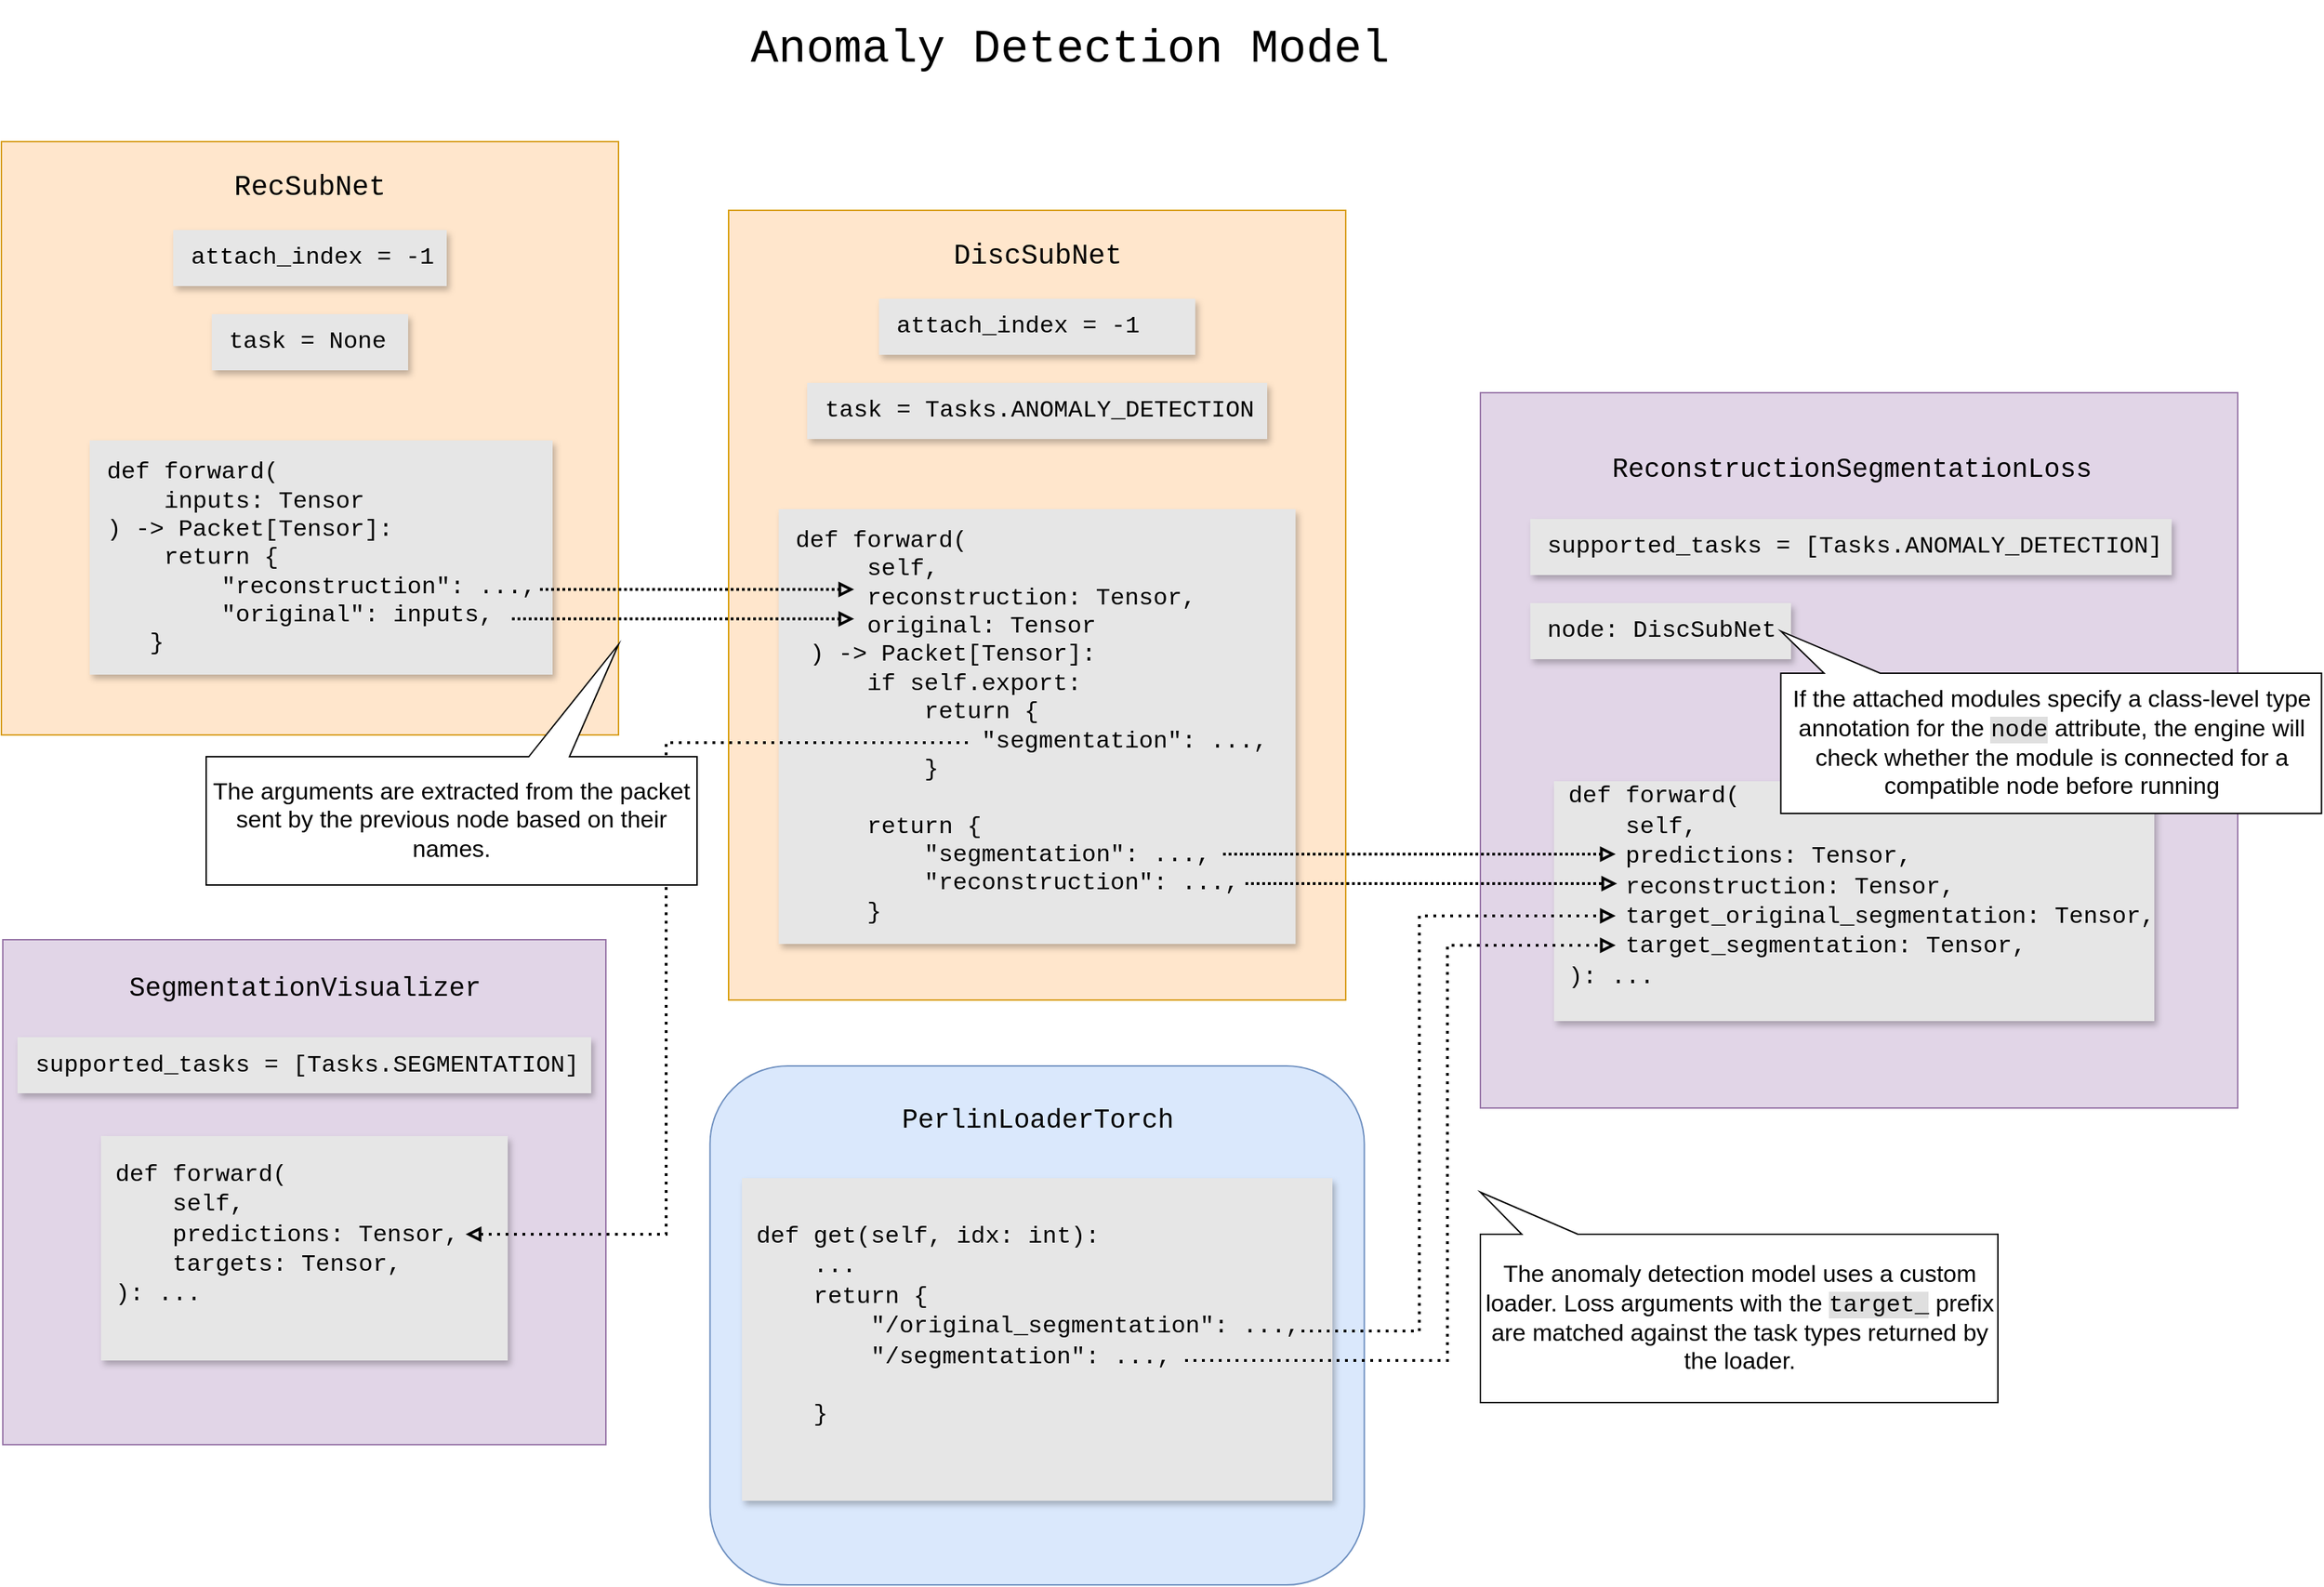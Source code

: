 <mxfile version="28.1.2">
  <diagram name="Page-1" id="Zw9uV29fOMbzmkmFfnGz">
    <mxGraphModel dx="3006" dy="3764" grid="1" gridSize="10" guides="1" tooltips="1" connect="1" arrows="1" fold="1" page="1" pageScale="1" pageWidth="850" pageHeight="1100" math="0" shadow="0">
      <root>
        <mxCell id="0" />
        <mxCell id="1" parent="0" />
        <mxCell id="Mzz-BDC9I92ozBuERBgb-29" value="" style="rounded=0;whiteSpace=wrap;html=1;fillColor=#e1d5e7;strokeColor=#9673a6;" vertex="1" parent="1">
          <mxGeometry x="-310" y="-1340" width="430" height="360" as="geometry" />
        </mxCell>
        <mxCell id="Mzz-BDC9I92ozBuERBgb-30" value="&lt;font face=&quot;Courier New&quot; style=&quot;font-size: 19px;&quot;&gt;SegmentationVisualizer&lt;/font&gt;" style="text;html=1;align=center;verticalAlign=middle;whiteSpace=wrap;rounded=0;" vertex="1" parent="1">
          <mxGeometry x="-217.5" y="-1320" width="245" height="30" as="geometry" />
        </mxCell>
        <mxCell id="Mzz-BDC9I92ozBuERBgb-31" value="&lt;div&gt;&lt;font face=&quot;Courier New&quot;&gt;&amp;nbsp;def forward(&lt;/font&gt;&lt;/div&gt;&lt;div&gt;&lt;font face=&quot;Courier New&quot;&gt;&amp;nbsp; &amp;nbsp; &amp;nbsp;self,&lt;/font&gt;&lt;/div&gt;&lt;div&gt;&lt;font face=&quot;Courier New&quot;&gt;&amp;nbsp; &amp;nbsp; &amp;nbsp;predictions: Tensor,&lt;/font&gt;&lt;/div&gt;&lt;div&gt;&lt;font face=&quot;Courier New&quot;&gt;&amp;nbsp; &amp;nbsp; &amp;nbsp;targets: Tensor,&lt;/font&gt;&lt;/div&gt;&lt;div&gt;&lt;font face=&quot;Courier New&quot;&gt;&amp;nbsp;): ...&lt;/font&gt;&lt;/div&gt;&lt;div&gt;&lt;br&gt;&lt;/div&gt;" style="text;html=1;align=left;verticalAlign=middle;whiteSpace=wrap;rounded=0;labelBackgroundColor=none;spacing=0;labelBorderColor=none;textShadow=0;fontSize=17;fillColor=#E6E6E6;shadow=1;" vertex="1" parent="1">
          <mxGeometry x="-240" y="-1200" width="290" height="160" as="geometry" />
        </mxCell>
        <mxCell id="Mzz-BDC9I92ozBuERBgb-32" value="&amp;nbsp;supported_tasks = [Tasks.SEGMENTATION]" style="text;html=1;align=left;verticalAlign=middle;whiteSpace=wrap;rounded=0;fontSize=17;fontFamily=Courier New;textShadow=0;fillColor=#E6E6E6;shadow=1;" vertex="1" parent="1">
          <mxGeometry x="-299.5" y="-1270.5" width="409" height="40" as="geometry" />
        </mxCell>
        <mxCell id="Mzz-BDC9I92ozBuERBgb-45" value="" style="rounded=0;whiteSpace=wrap;html=1;fillColor=#e1d5e7;strokeColor=#9673a6;" vertex="1" parent="1">
          <mxGeometry x="743.5" y="-1730" width="540" height="510" as="geometry" />
        </mxCell>
        <mxCell id="Mzz-BDC9I92ozBuERBgb-46" value="&lt;font face=&quot;Courier New&quot; style=&quot;font-size: 19px;&quot;&gt;ReconstructionSegmentationLoss&lt;/font&gt;" style="text;html=1;align=center;verticalAlign=middle;whiteSpace=wrap;rounded=0;" vertex="1" parent="1">
          <mxGeometry x="810.5" y="-1690" width="394.5" height="30" as="geometry" />
        </mxCell>
        <mxCell id="Mzz-BDC9I92ozBuERBgb-47" value="&lt;div&gt;&lt;font face=&quot;Courier New&quot;&gt;&amp;nbsp;def forward(&lt;/font&gt;&lt;/div&gt;&lt;div&gt;&lt;font face=&quot;Courier New&quot;&gt;&amp;nbsp; &amp;nbsp; &amp;nbsp;self,&lt;/font&gt;&lt;/div&gt;&lt;div&gt;&lt;font face=&quot;Courier New&quot;&gt;&amp;nbsp; &amp;nbsp; &amp;nbsp;predictions: Tensor,&lt;/font&gt;&lt;/div&gt;&lt;div&gt;&lt;font face=&quot;Courier New&quot;&gt;&amp;nbsp; &amp;nbsp; &amp;nbsp;reconstruction: Tensor,&lt;/font&gt;&lt;/div&gt;&lt;div&gt;&lt;font face=&quot;Courier New&quot;&gt;&amp;nbsp; &amp;nbsp; &amp;nbsp;target_original_segmentation: Tensor,&lt;/font&gt;&lt;/div&gt;&lt;div&gt;&lt;font face=&quot;Courier New&quot;&gt;&amp;nbsp; &amp;nbsp; &amp;nbsp;target_segmentation: Tensor,&lt;/font&gt;&lt;/div&gt;&lt;div&gt;&lt;font face=&quot;Courier New&quot;&gt;&amp;nbsp;): ...&lt;/font&gt;&lt;/div&gt;&lt;div&gt;&lt;br&gt;&lt;/div&gt;" style="text;html=1;align=left;verticalAlign=middle;whiteSpace=wrap;rounded=0;labelBackgroundColor=light-dark(#E6E6E6,#515151);spacing=0;labelBorderColor=none;textShadow=1;fontSize=17;" vertex="1" parent="1">
          <mxGeometry x="796" y="-1466" width="444" height="195.5" as="geometry" />
        </mxCell>
        <mxCell id="Mzz-BDC9I92ozBuERBgb-53" value="&amp;nbsp;supported_tasks = [Tasks.ANOMALY_DETECTION]" style="text;html=1;align=left;verticalAlign=middle;whiteSpace=wrap;rounded=0;fontSize=17;fontFamily=Courier New;textShadow=0;fillColor=#E6E6E6;shadow=1;" vertex="1" parent="1">
          <mxGeometry x="779.12" y="-1640" width="457.25" height="40" as="geometry" />
        </mxCell>
        <mxCell id="Mzz-BDC9I92ozBuERBgb-56" value="" style="group" vertex="1" connectable="0" parent="1">
          <mxGeometry x="207.5" y="-1860" width="440" height="563" as="geometry" />
        </mxCell>
        <mxCell id="Mzz-BDC9I92ozBuERBgb-2" value="" style="rounded=0;whiteSpace=wrap;html=1;fillColor=#ffe6cc;strokeColor=#d79b00;" vertex="1" parent="Mzz-BDC9I92ozBuERBgb-56">
          <mxGeometry width="440" height="563" as="geometry" />
        </mxCell>
        <mxCell id="Mzz-BDC9I92ozBuERBgb-10" value="&lt;font face=&quot;Courier New&quot;&gt;DiscSubNet&lt;/font&gt;" style="text;html=1;align=center;verticalAlign=middle;whiteSpace=wrap;rounded=0;fontSize=20;" vertex="1" parent="Mzz-BDC9I92ozBuERBgb-56">
          <mxGeometry x="140" y="16" width="160" height="30" as="geometry" />
        </mxCell>
        <mxCell id="Mzz-BDC9I92ozBuERBgb-12" value="&lt;div&gt;&amp;nbsp;def forward(&lt;/div&gt;&lt;div&gt;&amp;nbsp; &amp;nbsp; &amp;nbsp; self,&lt;/div&gt;&lt;div&gt;&amp;nbsp; &amp;nbsp; &amp;nbsp; reconstruction: Tensor,&lt;/div&gt;&lt;div&gt;&amp;nbsp; &amp;nbsp; &amp;nbsp; original: Tensor&lt;/div&gt;&lt;div&gt;&amp;nbsp; ) -&amp;gt; Packet[Tensor]:&lt;/div&gt;&lt;div&gt;&amp;nbsp; &amp;nbsp; &amp;nbsp;&amp;nbsp;&lt;span style=&quot;background-color: transparent;&quot;&gt;if self.export:&lt;/span&gt;&lt;/div&gt;&lt;div&gt;&amp;nbsp; &amp;nbsp; &amp;nbsp; &amp;nbsp; &amp;nbsp; return {&lt;/div&gt;&lt;div&gt;&amp;nbsp; &amp;nbsp; &amp;nbsp; &amp;nbsp; &amp;nbsp; &amp;nbsp; &amp;nbsp; &quot;segmentation&quot;: ...,&lt;/div&gt;&lt;div&gt;&amp;nbsp; &amp;nbsp; &amp;nbsp; &amp;nbsp; &amp;nbsp; }&lt;/div&gt;&lt;div&gt;&lt;br&gt;&lt;/div&gt;&lt;div&gt;&amp;nbsp; &amp;nbsp; &amp;nbsp; return {&lt;/div&gt;&lt;div&gt;&amp;nbsp;&lt;span style=&quot;background-color: transparent; color: light-dark(rgb(0, 0, 0), rgb(255, 255, 255));&quot;&gt;&amp;nbsp; &amp;nbsp; &amp;nbsp; &amp;nbsp; &amp;nbsp;&quot;segmentation&quot;: ...,&lt;/span&gt;&lt;/div&gt;&lt;div&gt;&amp;nbsp; &amp;nbsp; &amp;nbsp; &amp;nbsp; &amp;nbsp; &quot;reconstruction&quot;: ...,&amp;nbsp;&lt;span style=&quot;background-color: transparent; color: light-dark(rgb(0, 0, 0), rgb(255, 255, 255));&quot;&gt;&lt;/span&gt;&lt;/div&gt;&lt;div&gt;&amp;nbsp; &amp;nbsp; &amp;nbsp; }&lt;/div&gt;" style="text;html=1;align=left;verticalAlign=middle;whiteSpace=wrap;rounded=0;fontSize=17;fontFamily=Courier New;textShadow=0;fillColor=#E6E6E6;shadow=1;" vertex="1" parent="Mzz-BDC9I92ozBuERBgb-56">
          <mxGeometry x="35.75" y="213" width="368.5" height="310" as="geometry" />
        </mxCell>
        <mxCell id="Mzz-BDC9I92ozBuERBgb-17" value="&amp;nbsp;attach_index = -1" style="text;html=1;align=left;verticalAlign=middle;whiteSpace=wrap;rounded=0;fontSize=17;fontFamily=Courier New;textShadow=0;fillColor=#E6E6E6;shadow=1;" vertex="1" parent="Mzz-BDC9I92ozBuERBgb-56">
          <mxGeometry x="107.25" y="63" width="225.5" height="40" as="geometry" />
        </mxCell>
        <mxCell id="Mzz-BDC9I92ozBuERBgb-28" value="&amp;nbsp;task = Tasks.ANOMALY_DETECTION" style="text;html=1;align=left;verticalAlign=middle;whiteSpace=wrap;rounded=0;fontSize=17;fontFamily=Courier New;textShadow=0;fillColor=#E6E6E6;shadow=1;" vertex="1" parent="Mzz-BDC9I92ozBuERBgb-56">
          <mxGeometry x="56" y="123" width="328" height="40" as="geometry" />
        </mxCell>
        <mxCell id="Mzz-BDC9I92ozBuERBgb-57" value="" style="group" vertex="1" connectable="0" parent="1">
          <mxGeometry x="-311" y="-1909" width="440" height="423" as="geometry" />
        </mxCell>
        <mxCell id="Mzz-BDC9I92ozBuERBgb-3" value="" style="rounded=0;whiteSpace=wrap;html=1;fillColor=#ffe6cc;strokeColor=#d79b00;" vertex="1" parent="Mzz-BDC9I92ozBuERBgb-57">
          <mxGeometry width="440" height="423" as="geometry" />
        </mxCell>
        <mxCell id="Mzz-BDC9I92ozBuERBgb-4" value="&lt;font face=&quot;Courier New&quot;&gt;RecSubNet&lt;/font&gt;" style="text;html=1;align=center;verticalAlign=middle;whiteSpace=wrap;rounded=0;fontSize=20;" vertex="1" parent="Mzz-BDC9I92ozBuERBgb-57">
          <mxGeometry x="100" y="6" width="240" height="50" as="geometry" />
        </mxCell>
        <mxCell id="Mzz-BDC9I92ozBuERBgb-6" value="&amp;nbsp;def forward(&lt;div&gt;&amp;nbsp; &amp;nbsp; &amp;nbsp;inputs: Tensor&lt;/div&gt;&lt;div&gt;&amp;nbsp;) -&amp;gt; Packet[Tensor]:&lt;div&gt;&lt;span style=&quot;background-color: transparent;&quot;&gt;&amp;nbsp; &amp;nbsp; &amp;nbsp;return {&lt;/span&gt;&lt;/div&gt;&lt;div&gt;&amp;nbsp; &amp;nbsp; &amp;nbsp; &amp;nbsp; &amp;nbsp;&quot;reconstruction&quot;: ...,&lt;/div&gt;&lt;div&gt;&amp;nbsp; &amp;nbsp; &amp;nbsp; &amp;nbsp; &amp;nbsp;&quot;original&quot;: inputs,&lt;/div&gt;&lt;div&gt;&amp;nbsp; &amp;nbsp; }&lt;/div&gt;&lt;/div&gt;" style="text;html=1;align=left;verticalAlign=middle;whiteSpace=wrap;rounded=0;fontSize=17;fontFamily=Courier New;textShadow=0;fillColor=#E6E6E6;shadow=1;" vertex="1" parent="Mzz-BDC9I92ozBuERBgb-57">
          <mxGeometry x="63" y="213" width="330" height="167" as="geometry" />
        </mxCell>
        <mxCell id="Mzz-BDC9I92ozBuERBgb-9" value="&amp;nbsp;attach_index = -1" style="text;html=1;align=left;verticalAlign=middle;whiteSpace=wrap;rounded=0;fontSize=17;fontFamily=Courier New;textShadow=0;fillColor=#E6E6E6;shadow=1;" vertex="1" parent="Mzz-BDC9I92ozBuERBgb-57">
          <mxGeometry x="122.5" y="63" width="195" height="40" as="geometry" />
        </mxCell>
        <mxCell id="Mzz-BDC9I92ozBuERBgb-23" value="&amp;nbsp;task = None" style="text;html=1;align=left;verticalAlign=middle;whiteSpace=wrap;rounded=0;fontSize=17;fontFamily=Courier New;textShadow=0;fillColor=#E6E6E6;shadow=1;" vertex="1" parent="Mzz-BDC9I92ozBuERBgb-57">
          <mxGeometry x="150" y="123" width="140" height="40" as="geometry" />
        </mxCell>
        <mxCell id="Mzz-BDC9I92ozBuERBgb-48" value="" style="endArrow=block;html=1;rounded=0;entryX=0.095;entryY=0.317;entryDx=0;entryDy=0;entryPerimeter=0;strokeWidth=2;endFill=0;dashed=1;dashPattern=1 1;" edge="1" parent="1">
          <mxGeometry width="50" height="50" relative="1" as="geometry">
            <mxPoint x="576" y="-1380" as="sourcePoint" />
            <mxPoint x="841" y="-1380" as="targetPoint" />
          </mxGeometry>
        </mxCell>
        <mxCell id="Mzz-BDC9I92ozBuERBgb-50" value="" style="endArrow=block;html=1;rounded=0;entryX=0.095;entryY=0.317;entryDx=0;entryDy=0;entryPerimeter=0;strokeWidth=2;endFill=0;dashed=1;dashPattern=1 1;" edge="1" parent="1">
          <mxGeometry width="50" height="50" relative="1" as="geometry">
            <mxPoint x="560" y="-1401" as="sourcePoint" />
            <mxPoint x="840" y="-1401" as="targetPoint" />
          </mxGeometry>
        </mxCell>
        <mxCell id="Mzz-BDC9I92ozBuERBgb-58" value="&amp;nbsp;node: DiscSubNet" style="text;html=1;align=left;verticalAlign=middle;whiteSpace=wrap;rounded=0;fontSize=17;fontFamily=Courier New;textShadow=0;fillColor=#E6E6E6;shadow=1;" vertex="1" parent="1">
          <mxGeometry x="779.12" y="-1580" width="185.88" height="40" as="geometry" />
        </mxCell>
        <mxCell id="Mzz-BDC9I92ozBuERBgb-52" value="If the attached modules specify a class-level type annotation for the&amp;nbsp;&lt;font style=&quot;background-color: rgb(223, 223, 223);&quot; face=&quot;Courier New&quot;&gt;node&lt;/font&gt;&amp;nbsp;attribute, the engine will check whether the module is connected for a compatible node before running" style="shape=callout;whiteSpace=wrap;html=1;perimeter=calloutPerimeter;align=center;size=30;position=0.08;position2=0;fontSize=17;flipV=1;base=40;" vertex="1" parent="1">
          <mxGeometry x="957.73" y="-1560" width="385.5" height="130" as="geometry" />
        </mxCell>
        <mxCell id="Mzz-BDC9I92ozBuERBgb-60" value="" style="endArrow=block;html=1;rounded=0;entryX=0.095;entryY=0.317;entryDx=0;entryDy=0;entryPerimeter=0;strokeWidth=2;endFill=0;dashed=1;dashPattern=1 1;" edge="1" parent="1">
          <mxGeometry width="50" height="50" relative="1" as="geometry">
            <mxPoint x="53" y="-1568.71" as="sourcePoint" />
            <mxPoint x="297" y="-1568.71" as="targetPoint" />
          </mxGeometry>
        </mxCell>
        <mxCell id="Mzz-BDC9I92ozBuERBgb-61" value="" style="endArrow=block;html=1;rounded=0;entryX=0.095;entryY=0.317;entryDx=0;entryDy=0;entryPerimeter=0;strokeWidth=2;endFill=0;dashed=1;dashPattern=1 1;" edge="1" parent="1">
          <mxGeometry width="50" height="50" relative="1" as="geometry">
            <mxPoint x="73" y="-1589.71" as="sourcePoint" />
            <mxPoint x="297" y="-1589.71" as="targetPoint" />
          </mxGeometry>
        </mxCell>
        <mxCell id="Mzz-BDC9I92ozBuERBgb-64" style="edgeStyle=orthogonalEdgeStyle;rounded=0;orthogonalLoop=1;jettySize=auto;html=1;dashed=1;strokeWidth=2;dashPattern=1 2;endArrow=block;endFill=0;movable=1;resizable=1;rotatable=1;deletable=1;editable=1;locked=0;connectable=1;" edge="1" parent="1">
          <mxGeometry relative="1" as="geometry">
            <mxPoint x="378" y="-1480.52" as="sourcePoint" />
            <mxPoint x="20" y="-1130" as="targetPoint" />
            <Array as="points">
              <mxPoint x="162.97" y="-1480.52" />
              <mxPoint x="162.97" y="-1129.52" />
            </Array>
          </mxGeometry>
        </mxCell>
        <mxCell id="Mzz-BDC9I92ozBuERBgb-66" value="&lt;font style=&quot;font-size: 33px;&quot; face=&quot;Courier New&quot;&gt;Anomaly Detection Model&lt;/font&gt;" style="text;html=1;align=center;verticalAlign=middle;whiteSpace=wrap;rounded=0;labelBackgroundColor=default;labelBorderColor=none;" vertex="1" parent="1">
          <mxGeometry x="151" y="-2010" width="600" height="70" as="geometry" />
        </mxCell>
        <mxCell id="Mzz-BDC9I92ozBuERBgb-68" value="" style="rounded=1;whiteSpace=wrap;html=1;fillColor=#dae8fc;strokeColor=#6c8ebf;" vertex="1" parent="1">
          <mxGeometry x="194.25" y="-1250" width="466.5" height="370" as="geometry" />
        </mxCell>
        <mxCell id="Mzz-BDC9I92ozBuERBgb-69" value="&lt;font face=&quot;Courier New&quot; style=&quot;font-size: 19px;&quot;&gt;PerlinLoaderTorch&lt;/font&gt;" style="text;html=1;align=center;verticalAlign=middle;whiteSpace=wrap;rounded=0;" vertex="1" parent="1">
          <mxGeometry x="285.5" y="-1226" width="284" height="30" as="geometry" />
        </mxCell>
        <mxCell id="Mzz-BDC9I92ozBuERBgb-70" value="&lt;div&gt;&lt;font face=&quot;Courier New&quot;&gt;&amp;nbsp;def get(&lt;/font&gt;&lt;span style=&quot;font-family: &amp;quot;Courier New&amp;quot;; background-color: transparent; color: light-dark(rgb(0, 0, 0), rgb(255, 255, 255));&quot;&gt;self, idx: int&lt;/span&gt;&lt;span style=&quot;font-family: &amp;quot;Courier New&amp;quot;; background-color: transparent; color: light-dark(rgb(0, 0, 0), rgb(255, 255, 255));&quot;&gt;):&lt;/span&gt;&lt;/div&gt;&lt;div&gt;&lt;span style=&quot;font-family: &amp;quot;Courier New&amp;quot;; background-color: transparent; color: light-dark(rgb(0, 0, 0), rgb(255, 255, 255));&quot;&gt;&amp;nbsp; &amp;nbsp; &amp;nbsp;...&lt;/span&gt;&lt;/div&gt;&lt;div&gt;&lt;span style=&quot;font-family: &amp;quot;Courier New&amp;quot;; background-color: transparent; color: light-dark(rgb(0, 0, 0), rgb(255, 255, 255));&quot;&gt;&amp;nbsp; &amp;nbsp; &amp;nbsp;return {&lt;/span&gt;&lt;/div&gt;&lt;div&gt;&lt;span style=&quot;font-family: &amp;quot;Courier New&amp;quot;; background-color: transparent; color: light-dark(rgb(0, 0, 0), rgb(255, 255, 255));&quot;&gt;&amp;nbsp; &amp;nbsp; &amp;nbsp; &amp;nbsp; &amp;nbsp;&lt;/span&gt;&lt;span style=&quot;background-color: transparent;&quot;&gt;&lt;font face=&quot;Courier New&quot;&gt;&quot;/original_segmentation&quot;: ...,&lt;/font&gt;&lt;/span&gt;&lt;/div&gt;&lt;div&gt;&lt;font face=&quot;Courier New&quot;&gt;&amp;nbsp; &amp;nbsp; &amp;nbsp; &amp;nbsp; &amp;nbsp;&quot;/segmentation&quot;: ...,&lt;/font&gt;&lt;/div&gt;&lt;div&gt;&lt;br&gt;&lt;/div&gt;&lt;div&gt;&lt;span style=&quot;font-family: &amp;quot;Courier New&amp;quot;; background-color: transparent; color: light-dark(rgb(0, 0, 0), rgb(255, 255, 255));&quot;&gt;&amp;nbsp; &amp;nbsp; &amp;nbsp;}&lt;/span&gt;&lt;/div&gt;&lt;div&gt;&lt;br&gt;&lt;/div&gt;" style="text;html=1;align=left;verticalAlign=middle;whiteSpace=wrap;rounded=0;labelBackgroundColor=none;spacing=0;labelBorderColor=none;textShadow=0;fontSize=17;fillColor=#E6E6E6;shadow=1;" vertex="1" parent="1">
          <mxGeometry x="217" y="-1170" width="421" height="230" as="geometry" />
        </mxCell>
        <mxCell id="Mzz-BDC9I92ozBuERBgb-62" value="The arguments are extracted from the packet sent by the previous node based on their names." style="shape=callout;whiteSpace=wrap;html=1;perimeter=calloutPerimeter;align=center;size=80;position=0.26;position2=0.16;fontSize=17;base=29;flipH=1;flipV=1;" vertex="1" parent="1">
          <mxGeometry x="-165" y="-1550.5" width="350" height="171.5" as="geometry" />
        </mxCell>
        <mxCell id="Mzz-BDC9I92ozBuERBgb-71" style="edgeStyle=orthogonalEdgeStyle;rounded=0;orthogonalLoop=1;jettySize=auto;html=1;dashed=1;strokeWidth=2;dashPattern=1 2;endArrow=block;endFill=0;movable=1;resizable=1;rotatable=1;deletable=1;editable=1;locked=0;connectable=1;" edge="1" parent="1">
          <mxGeometry relative="1" as="geometry">
            <mxPoint x="616" y="-1061" as="sourcePoint" />
            <mxPoint x="840" y="-1357" as="targetPoint" />
            <Array as="points">
              <mxPoint x="700" y="-1061" />
              <mxPoint x="700" y="-1357" />
            </Array>
          </mxGeometry>
        </mxCell>
        <mxCell id="Mzz-BDC9I92ozBuERBgb-72" style="edgeStyle=orthogonalEdgeStyle;rounded=0;orthogonalLoop=1;jettySize=auto;html=1;dashed=1;strokeWidth=2;dashPattern=1 2;endArrow=block;endFill=0;movable=1;resizable=1;rotatable=1;deletable=1;editable=1;locked=0;connectable=1;" edge="1" parent="1">
          <mxGeometry relative="1" as="geometry">
            <mxPoint x="533" y="-1040" as="sourcePoint" />
            <mxPoint x="840" y="-1336" as="targetPoint" />
            <Array as="points">
              <mxPoint x="720" y="-1040" />
              <mxPoint x="720" y="-1336" />
            </Array>
          </mxGeometry>
        </mxCell>
        <mxCell id="Mzz-BDC9I92ozBuERBgb-73" value="The anomaly detection model uses a custom loader. Loss arguments with the&amp;nbsp;&lt;font style=&quot;background-color: rgb(223, 223, 223);&quot; face=&quot;Courier New&quot;&gt;target_&lt;/font&gt;&amp;nbsp;prefix are matched against the task types returned by the loader." style="shape=callout;whiteSpace=wrap;html=1;perimeter=calloutPerimeter;align=center;size=30;position=0.08;position2=0;fontSize=17;flipV=1;base=40;" vertex="1" parent="1">
          <mxGeometry x="743.5" y="-1160" width="369" height="150" as="geometry" />
        </mxCell>
      </root>
    </mxGraphModel>
  </diagram>
</mxfile>
